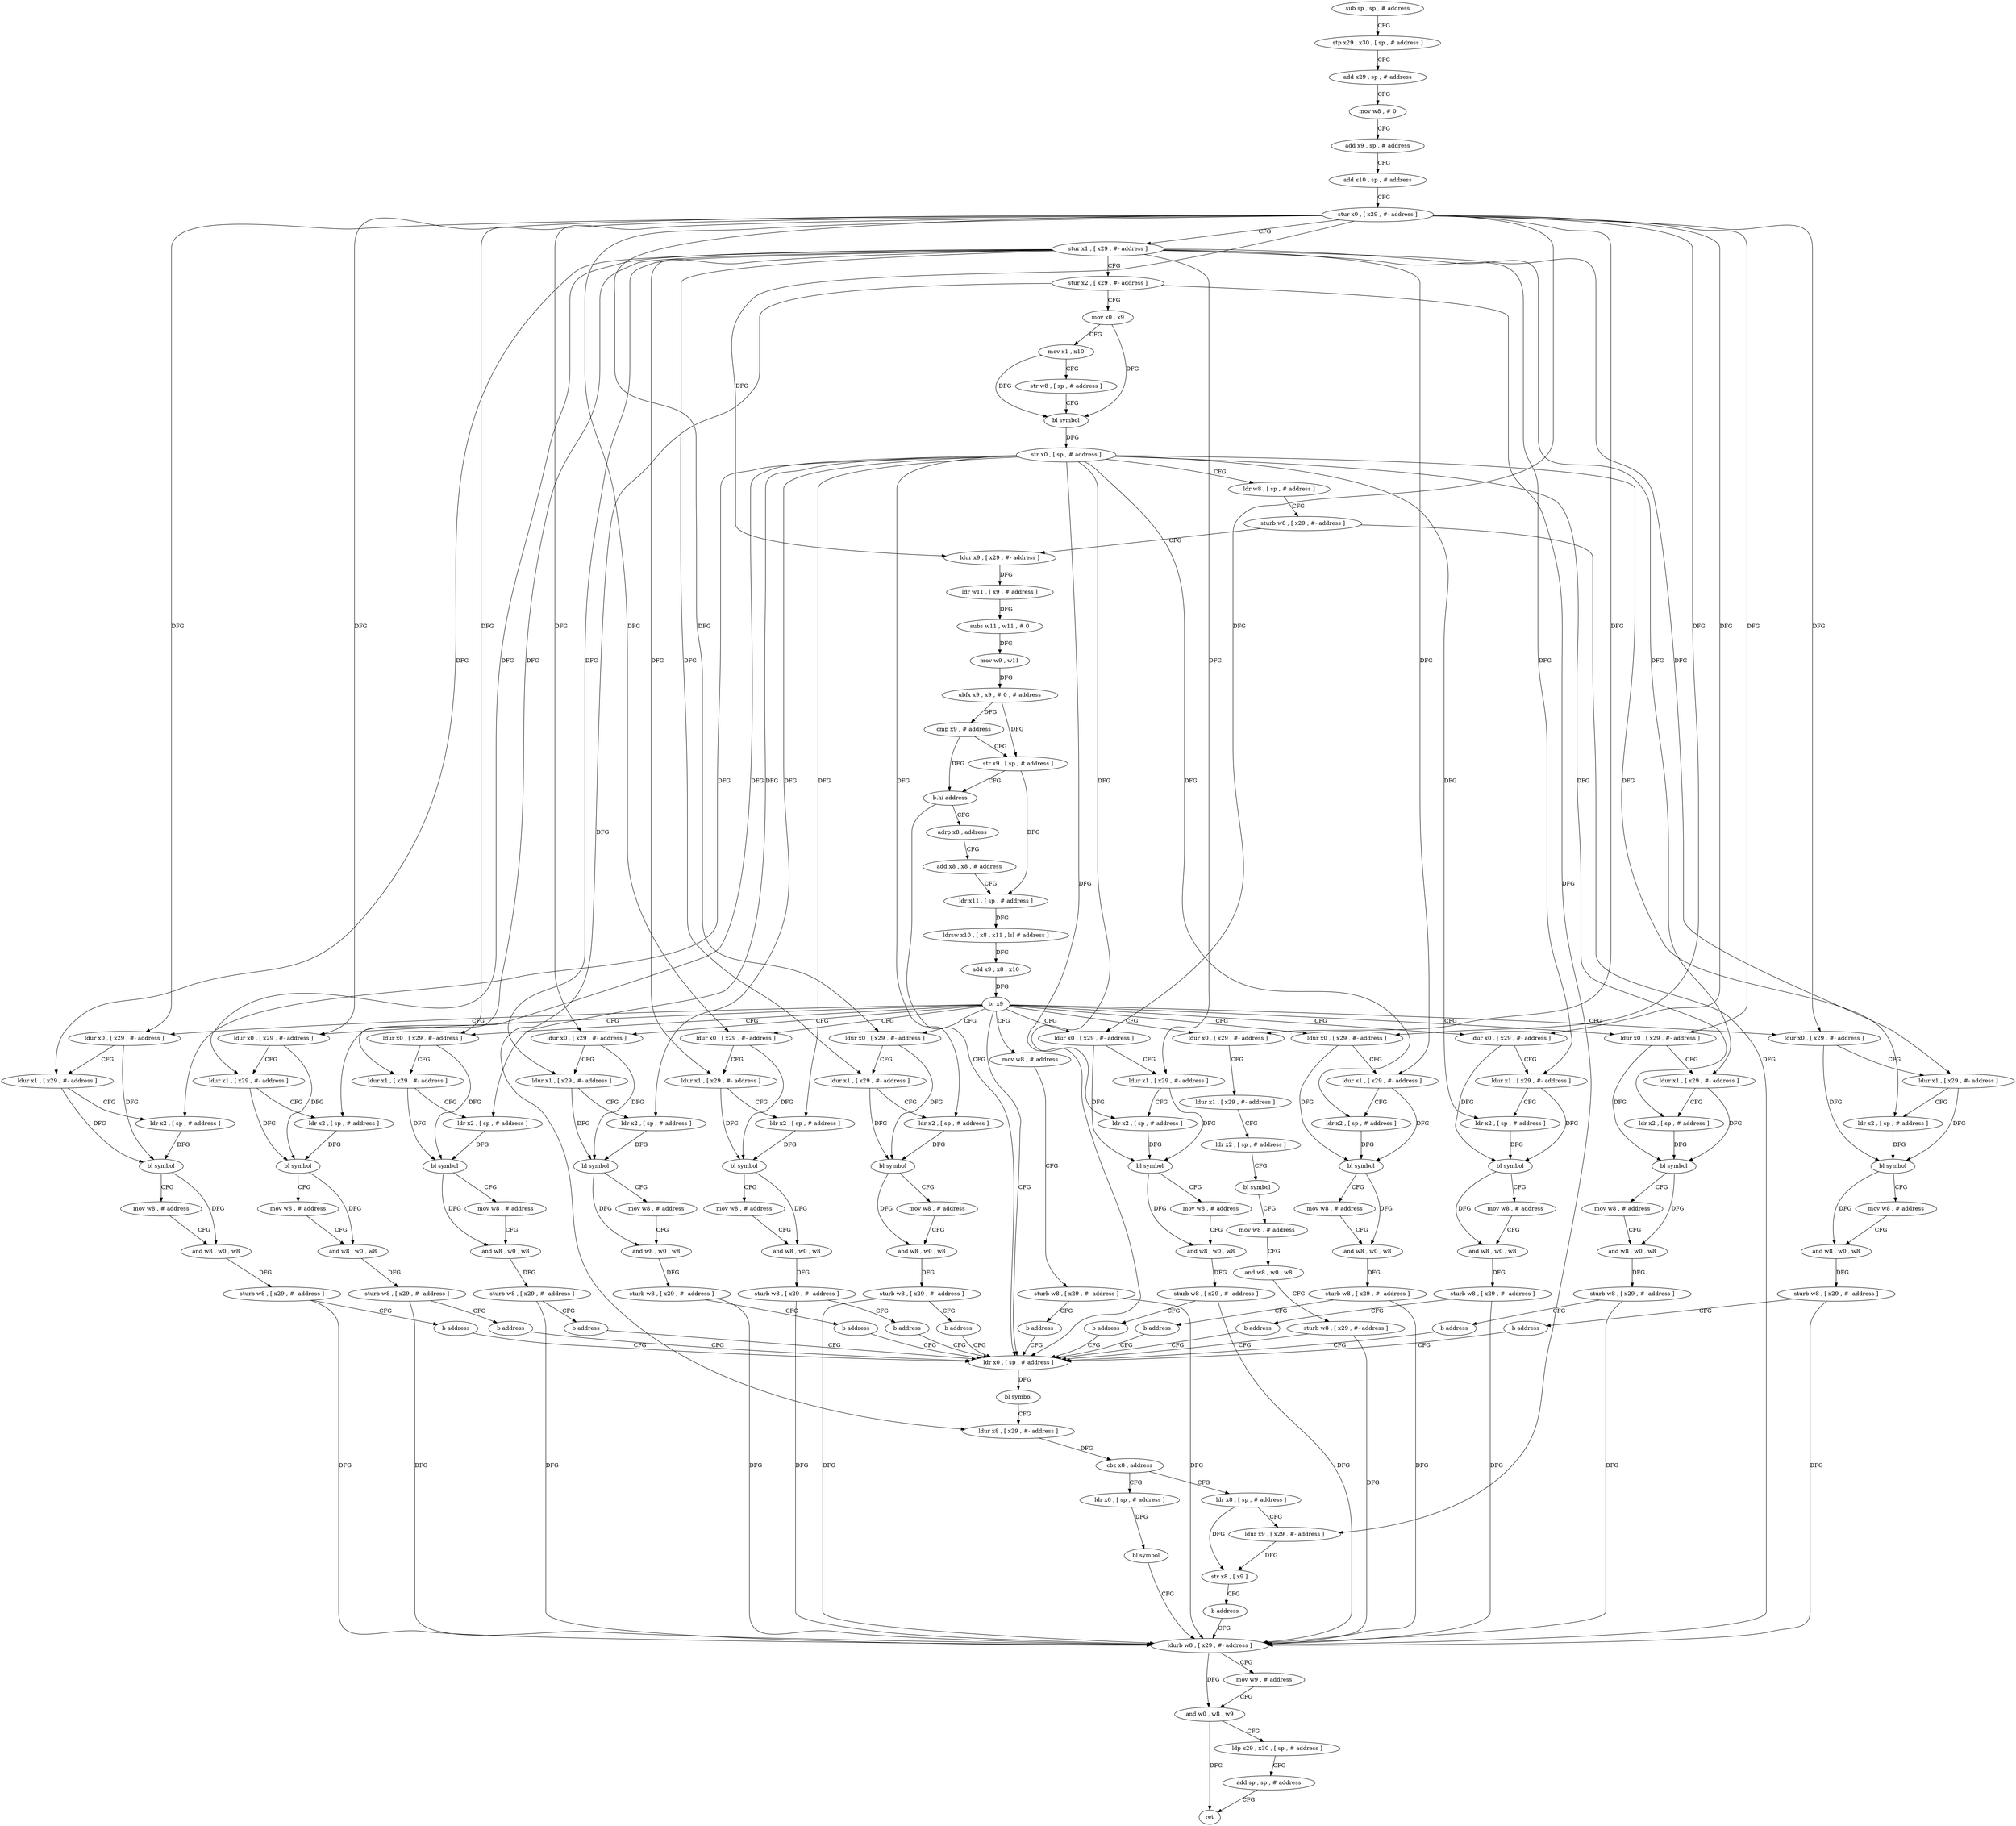 digraph "func" {
"174360" [label = "sub sp , sp , # address" ]
"174364" [label = "stp x29 , x30 , [ sp , # address ]" ]
"174368" [label = "add x29 , sp , # address" ]
"174372" [label = "mov w8 , # 0" ]
"174376" [label = "add x9 , sp , # address" ]
"174380" [label = "add x10 , sp , # address" ]
"174384" [label = "stur x0 , [ x29 , #- address ]" ]
"174388" [label = "stur x1 , [ x29 , #- address ]" ]
"174392" [label = "stur x2 , [ x29 , #- address ]" ]
"174396" [label = "mov x0 , x9" ]
"174400" [label = "mov x1 , x10" ]
"174404" [label = "str w8 , [ sp , # address ]" ]
"174408" [label = "bl symbol" ]
"174412" [label = "str x0 , [ sp , # address ]" ]
"174416" [label = "ldr w8 , [ sp , # address ]" ]
"174420" [label = "sturb w8 , [ x29 , #- address ]" ]
"174424" [label = "ldur x9 , [ x29 , #- address ]" ]
"174428" [label = "ldr w11 , [ x9 , # address ]" ]
"174432" [label = "subs w11 , w11 , # 0" ]
"174436" [label = "mov w9 , w11" ]
"174440" [label = "ubfx x9 , x9 , # 0 , # address" ]
"174444" [label = "cmp x9 , # address" ]
"174448" [label = "str x9 , [ sp , # address ]" ]
"174452" [label = "b.hi address" ]
"174872" [label = "ldr x0 , [ sp , # address ]" ]
"174456" [label = "adrp x8 , address" ]
"174876" [label = "bl symbol" ]
"174880" [label = "ldur x8 , [ x29 , #- address ]" ]
"174884" [label = "cbz x8 , address" ]
"174904" [label = "ldr x0 , [ sp , # address ]" ]
"174888" [label = "ldr x8 , [ sp , # address ]" ]
"174460" [label = "add x8 , x8 , # address" ]
"174464" [label = "ldr x11 , [ sp , # address ]" ]
"174468" [label = "ldrsw x10 , [ x8 , x11 , lsl # address ]" ]
"174472" [label = "add x9 , x8 , x10" ]
"174476" [label = "br x9" ]
"174480" [label = "mov w8 , # address" ]
"174492" [label = "ldur x0 , [ x29 , #- address ]" ]
"174524" [label = "ldur x0 , [ x29 , #- address ]" ]
"174556" [label = "ldur x0 , [ x29 , #- address ]" ]
"174588" [label = "ldur x0 , [ x29 , #- address ]" ]
"174620" [label = "ldur x0 , [ x29 , #- address ]" ]
"174652" [label = "ldur x0 , [ x29 , #- address ]" ]
"174684" [label = "ldur x0 , [ x29 , #- address ]" ]
"174716" [label = "ldur x0 , [ x29 , #- address ]" ]
"174748" [label = "ldur x0 , [ x29 , #- address ]" ]
"174780" [label = "ldur x0 , [ x29 , #- address ]" ]
"174812" [label = "ldur x0 , [ x29 , #- address ]" ]
"174844" [label = "ldur x0 , [ x29 , #- address ]" ]
"174908" [label = "bl symbol" ]
"174912" [label = "ldurb w8 , [ x29 , #- address ]" ]
"174892" [label = "ldur x9 , [ x29 , #- address ]" ]
"174896" [label = "str x8 , [ x9 ]" ]
"174900" [label = "b address" ]
"174484" [label = "sturb w8 , [ x29 , #- address ]" ]
"174488" [label = "b address" ]
"174496" [label = "ldur x1 , [ x29 , #- address ]" ]
"174500" [label = "ldr x2 , [ sp , # address ]" ]
"174504" [label = "bl symbol" ]
"174508" [label = "mov w8 , # address" ]
"174512" [label = "and w8 , w0 , w8" ]
"174516" [label = "sturb w8 , [ x29 , #- address ]" ]
"174520" [label = "b address" ]
"174528" [label = "ldur x1 , [ x29 , #- address ]" ]
"174532" [label = "ldr x2 , [ sp , # address ]" ]
"174536" [label = "bl symbol" ]
"174540" [label = "mov w8 , # address" ]
"174544" [label = "and w8 , w0 , w8" ]
"174548" [label = "sturb w8 , [ x29 , #- address ]" ]
"174552" [label = "b address" ]
"174560" [label = "ldur x1 , [ x29 , #- address ]" ]
"174564" [label = "ldr x2 , [ sp , # address ]" ]
"174568" [label = "bl symbol" ]
"174572" [label = "mov w8 , # address" ]
"174576" [label = "and w8 , w0 , w8" ]
"174580" [label = "sturb w8 , [ x29 , #- address ]" ]
"174584" [label = "b address" ]
"174592" [label = "ldur x1 , [ x29 , #- address ]" ]
"174596" [label = "ldr x2 , [ sp , # address ]" ]
"174600" [label = "bl symbol" ]
"174604" [label = "mov w8 , # address" ]
"174608" [label = "and w8 , w0 , w8" ]
"174612" [label = "sturb w8 , [ x29 , #- address ]" ]
"174616" [label = "b address" ]
"174624" [label = "ldur x1 , [ x29 , #- address ]" ]
"174628" [label = "ldr x2 , [ sp , # address ]" ]
"174632" [label = "bl symbol" ]
"174636" [label = "mov w8 , # address" ]
"174640" [label = "and w8 , w0 , w8" ]
"174644" [label = "sturb w8 , [ x29 , #- address ]" ]
"174648" [label = "b address" ]
"174656" [label = "ldur x1 , [ x29 , #- address ]" ]
"174660" [label = "ldr x2 , [ sp , # address ]" ]
"174664" [label = "bl symbol" ]
"174668" [label = "mov w8 , # address" ]
"174672" [label = "and w8 , w0 , w8" ]
"174676" [label = "sturb w8 , [ x29 , #- address ]" ]
"174680" [label = "b address" ]
"174688" [label = "ldur x1 , [ x29 , #- address ]" ]
"174692" [label = "ldr x2 , [ sp , # address ]" ]
"174696" [label = "bl symbol" ]
"174700" [label = "mov w8 , # address" ]
"174704" [label = "and w8 , w0 , w8" ]
"174708" [label = "sturb w8 , [ x29 , #- address ]" ]
"174712" [label = "b address" ]
"174720" [label = "ldur x1 , [ x29 , #- address ]" ]
"174724" [label = "ldr x2 , [ sp , # address ]" ]
"174728" [label = "bl symbol" ]
"174732" [label = "mov w8 , # address" ]
"174736" [label = "and w8 , w0 , w8" ]
"174740" [label = "sturb w8 , [ x29 , #- address ]" ]
"174744" [label = "b address" ]
"174752" [label = "ldur x1 , [ x29 , #- address ]" ]
"174756" [label = "ldr x2 , [ sp , # address ]" ]
"174760" [label = "bl symbol" ]
"174764" [label = "mov w8 , # address" ]
"174768" [label = "and w8 , w0 , w8" ]
"174772" [label = "sturb w8 , [ x29 , #- address ]" ]
"174776" [label = "b address" ]
"174784" [label = "ldur x1 , [ x29 , #- address ]" ]
"174788" [label = "ldr x2 , [ sp , # address ]" ]
"174792" [label = "bl symbol" ]
"174796" [label = "mov w8 , # address" ]
"174800" [label = "and w8 , w0 , w8" ]
"174804" [label = "sturb w8 , [ x29 , #- address ]" ]
"174808" [label = "b address" ]
"174816" [label = "ldur x1 , [ x29 , #- address ]" ]
"174820" [label = "ldr x2 , [ sp , # address ]" ]
"174824" [label = "bl symbol" ]
"174828" [label = "mov w8 , # address" ]
"174832" [label = "and w8 , w0 , w8" ]
"174836" [label = "sturb w8 , [ x29 , #- address ]" ]
"174840" [label = "b address" ]
"174848" [label = "ldur x1 , [ x29 , #- address ]" ]
"174852" [label = "ldr x2 , [ sp , # address ]" ]
"174856" [label = "bl symbol" ]
"174860" [label = "mov w8 , # address" ]
"174864" [label = "and w8 , w0 , w8" ]
"174868" [label = "sturb w8 , [ x29 , #- address ]" ]
"174916" [label = "mov w9 , # address" ]
"174920" [label = "and w0 , w8 , w9" ]
"174924" [label = "ldp x29 , x30 , [ sp , # address ]" ]
"174928" [label = "add sp , sp , # address" ]
"174932" [label = "ret" ]
"174360" -> "174364" [ label = "CFG" ]
"174364" -> "174368" [ label = "CFG" ]
"174368" -> "174372" [ label = "CFG" ]
"174372" -> "174376" [ label = "CFG" ]
"174376" -> "174380" [ label = "CFG" ]
"174380" -> "174384" [ label = "CFG" ]
"174384" -> "174388" [ label = "CFG" ]
"174384" -> "174424" [ label = "DFG" ]
"174384" -> "174492" [ label = "DFG" ]
"174384" -> "174524" [ label = "DFG" ]
"174384" -> "174556" [ label = "DFG" ]
"174384" -> "174588" [ label = "DFG" ]
"174384" -> "174620" [ label = "DFG" ]
"174384" -> "174652" [ label = "DFG" ]
"174384" -> "174684" [ label = "DFG" ]
"174384" -> "174716" [ label = "DFG" ]
"174384" -> "174748" [ label = "DFG" ]
"174384" -> "174780" [ label = "DFG" ]
"174384" -> "174812" [ label = "DFG" ]
"174384" -> "174844" [ label = "DFG" ]
"174388" -> "174392" [ label = "CFG" ]
"174388" -> "174496" [ label = "DFG" ]
"174388" -> "174528" [ label = "DFG" ]
"174388" -> "174560" [ label = "DFG" ]
"174388" -> "174592" [ label = "DFG" ]
"174388" -> "174624" [ label = "DFG" ]
"174388" -> "174656" [ label = "DFG" ]
"174388" -> "174688" [ label = "DFG" ]
"174388" -> "174720" [ label = "DFG" ]
"174388" -> "174752" [ label = "DFG" ]
"174388" -> "174784" [ label = "DFG" ]
"174388" -> "174816" [ label = "DFG" ]
"174392" -> "174396" [ label = "CFG" ]
"174392" -> "174880" [ label = "DFG" ]
"174392" -> "174892" [ label = "DFG" ]
"174396" -> "174400" [ label = "CFG" ]
"174396" -> "174408" [ label = "DFG" ]
"174400" -> "174404" [ label = "CFG" ]
"174400" -> "174408" [ label = "DFG" ]
"174404" -> "174408" [ label = "CFG" ]
"174408" -> "174412" [ label = "DFG" ]
"174412" -> "174416" [ label = "CFG" ]
"174412" -> "174872" [ label = "DFG" ]
"174412" -> "174500" [ label = "DFG" ]
"174412" -> "174532" [ label = "DFG" ]
"174412" -> "174564" [ label = "DFG" ]
"174412" -> "174596" [ label = "DFG" ]
"174412" -> "174628" [ label = "DFG" ]
"174412" -> "174660" [ label = "DFG" ]
"174412" -> "174692" [ label = "DFG" ]
"174412" -> "174724" [ label = "DFG" ]
"174412" -> "174756" [ label = "DFG" ]
"174412" -> "174788" [ label = "DFG" ]
"174412" -> "174820" [ label = "DFG" ]
"174416" -> "174420" [ label = "CFG" ]
"174420" -> "174424" [ label = "CFG" ]
"174420" -> "174912" [ label = "DFG" ]
"174424" -> "174428" [ label = "DFG" ]
"174428" -> "174432" [ label = "DFG" ]
"174432" -> "174436" [ label = "DFG" ]
"174436" -> "174440" [ label = "DFG" ]
"174440" -> "174444" [ label = "DFG" ]
"174440" -> "174448" [ label = "DFG" ]
"174444" -> "174448" [ label = "CFG" ]
"174444" -> "174452" [ label = "DFG" ]
"174448" -> "174452" [ label = "CFG" ]
"174448" -> "174464" [ label = "DFG" ]
"174452" -> "174872" [ label = "CFG" ]
"174452" -> "174456" [ label = "CFG" ]
"174872" -> "174876" [ label = "DFG" ]
"174456" -> "174460" [ label = "CFG" ]
"174876" -> "174880" [ label = "CFG" ]
"174880" -> "174884" [ label = "DFG" ]
"174884" -> "174904" [ label = "CFG" ]
"174884" -> "174888" [ label = "CFG" ]
"174904" -> "174908" [ label = "DFG" ]
"174888" -> "174892" [ label = "CFG" ]
"174888" -> "174896" [ label = "DFG" ]
"174460" -> "174464" [ label = "CFG" ]
"174464" -> "174468" [ label = "DFG" ]
"174468" -> "174472" [ label = "DFG" ]
"174472" -> "174476" [ label = "DFG" ]
"174476" -> "174480" [ label = "CFG" ]
"174476" -> "174492" [ label = "CFG" ]
"174476" -> "174524" [ label = "CFG" ]
"174476" -> "174556" [ label = "CFG" ]
"174476" -> "174588" [ label = "CFG" ]
"174476" -> "174620" [ label = "CFG" ]
"174476" -> "174652" [ label = "CFG" ]
"174476" -> "174684" [ label = "CFG" ]
"174476" -> "174716" [ label = "CFG" ]
"174476" -> "174748" [ label = "CFG" ]
"174476" -> "174780" [ label = "CFG" ]
"174476" -> "174812" [ label = "CFG" ]
"174476" -> "174844" [ label = "CFG" ]
"174476" -> "174872" [ label = "CFG" ]
"174480" -> "174484" [ label = "CFG" ]
"174492" -> "174496" [ label = "CFG" ]
"174492" -> "174504" [ label = "DFG" ]
"174524" -> "174528" [ label = "CFG" ]
"174524" -> "174536" [ label = "DFG" ]
"174556" -> "174560" [ label = "CFG" ]
"174556" -> "174568" [ label = "DFG" ]
"174588" -> "174592" [ label = "CFG" ]
"174588" -> "174600" [ label = "DFG" ]
"174620" -> "174624" [ label = "CFG" ]
"174620" -> "174632" [ label = "DFG" ]
"174652" -> "174656" [ label = "CFG" ]
"174652" -> "174664" [ label = "DFG" ]
"174684" -> "174688" [ label = "CFG" ]
"174684" -> "174696" [ label = "DFG" ]
"174716" -> "174720" [ label = "CFG" ]
"174716" -> "174728" [ label = "DFG" ]
"174748" -> "174752" [ label = "CFG" ]
"174748" -> "174760" [ label = "DFG" ]
"174780" -> "174784" [ label = "CFG" ]
"174780" -> "174792" [ label = "DFG" ]
"174812" -> "174816" [ label = "CFG" ]
"174812" -> "174824" [ label = "DFG" ]
"174844" -> "174848" [ label = "CFG" ]
"174908" -> "174912" [ label = "CFG" ]
"174912" -> "174916" [ label = "CFG" ]
"174912" -> "174920" [ label = "DFG" ]
"174892" -> "174896" [ label = "DFG" ]
"174896" -> "174900" [ label = "CFG" ]
"174900" -> "174912" [ label = "CFG" ]
"174484" -> "174488" [ label = "CFG" ]
"174484" -> "174912" [ label = "DFG" ]
"174488" -> "174872" [ label = "CFG" ]
"174496" -> "174500" [ label = "CFG" ]
"174496" -> "174504" [ label = "DFG" ]
"174500" -> "174504" [ label = "DFG" ]
"174504" -> "174508" [ label = "CFG" ]
"174504" -> "174512" [ label = "DFG" ]
"174508" -> "174512" [ label = "CFG" ]
"174512" -> "174516" [ label = "DFG" ]
"174516" -> "174520" [ label = "CFG" ]
"174516" -> "174912" [ label = "DFG" ]
"174520" -> "174872" [ label = "CFG" ]
"174528" -> "174532" [ label = "CFG" ]
"174528" -> "174536" [ label = "DFG" ]
"174532" -> "174536" [ label = "DFG" ]
"174536" -> "174540" [ label = "CFG" ]
"174536" -> "174544" [ label = "DFG" ]
"174540" -> "174544" [ label = "CFG" ]
"174544" -> "174548" [ label = "DFG" ]
"174548" -> "174552" [ label = "CFG" ]
"174548" -> "174912" [ label = "DFG" ]
"174552" -> "174872" [ label = "CFG" ]
"174560" -> "174564" [ label = "CFG" ]
"174560" -> "174568" [ label = "DFG" ]
"174564" -> "174568" [ label = "DFG" ]
"174568" -> "174572" [ label = "CFG" ]
"174568" -> "174576" [ label = "DFG" ]
"174572" -> "174576" [ label = "CFG" ]
"174576" -> "174580" [ label = "DFG" ]
"174580" -> "174584" [ label = "CFG" ]
"174580" -> "174912" [ label = "DFG" ]
"174584" -> "174872" [ label = "CFG" ]
"174592" -> "174596" [ label = "CFG" ]
"174592" -> "174600" [ label = "DFG" ]
"174596" -> "174600" [ label = "DFG" ]
"174600" -> "174604" [ label = "CFG" ]
"174600" -> "174608" [ label = "DFG" ]
"174604" -> "174608" [ label = "CFG" ]
"174608" -> "174612" [ label = "DFG" ]
"174612" -> "174616" [ label = "CFG" ]
"174612" -> "174912" [ label = "DFG" ]
"174616" -> "174872" [ label = "CFG" ]
"174624" -> "174628" [ label = "CFG" ]
"174624" -> "174632" [ label = "DFG" ]
"174628" -> "174632" [ label = "DFG" ]
"174632" -> "174636" [ label = "CFG" ]
"174632" -> "174640" [ label = "DFG" ]
"174636" -> "174640" [ label = "CFG" ]
"174640" -> "174644" [ label = "DFG" ]
"174644" -> "174648" [ label = "CFG" ]
"174644" -> "174912" [ label = "DFG" ]
"174648" -> "174872" [ label = "CFG" ]
"174656" -> "174660" [ label = "CFG" ]
"174656" -> "174664" [ label = "DFG" ]
"174660" -> "174664" [ label = "DFG" ]
"174664" -> "174668" [ label = "CFG" ]
"174664" -> "174672" [ label = "DFG" ]
"174668" -> "174672" [ label = "CFG" ]
"174672" -> "174676" [ label = "DFG" ]
"174676" -> "174680" [ label = "CFG" ]
"174676" -> "174912" [ label = "DFG" ]
"174680" -> "174872" [ label = "CFG" ]
"174688" -> "174692" [ label = "CFG" ]
"174688" -> "174696" [ label = "DFG" ]
"174692" -> "174696" [ label = "DFG" ]
"174696" -> "174700" [ label = "CFG" ]
"174696" -> "174704" [ label = "DFG" ]
"174700" -> "174704" [ label = "CFG" ]
"174704" -> "174708" [ label = "DFG" ]
"174708" -> "174712" [ label = "CFG" ]
"174708" -> "174912" [ label = "DFG" ]
"174712" -> "174872" [ label = "CFG" ]
"174720" -> "174724" [ label = "CFG" ]
"174720" -> "174728" [ label = "DFG" ]
"174724" -> "174728" [ label = "DFG" ]
"174728" -> "174732" [ label = "CFG" ]
"174728" -> "174736" [ label = "DFG" ]
"174732" -> "174736" [ label = "CFG" ]
"174736" -> "174740" [ label = "DFG" ]
"174740" -> "174744" [ label = "CFG" ]
"174740" -> "174912" [ label = "DFG" ]
"174744" -> "174872" [ label = "CFG" ]
"174752" -> "174756" [ label = "CFG" ]
"174752" -> "174760" [ label = "DFG" ]
"174756" -> "174760" [ label = "DFG" ]
"174760" -> "174764" [ label = "CFG" ]
"174760" -> "174768" [ label = "DFG" ]
"174764" -> "174768" [ label = "CFG" ]
"174768" -> "174772" [ label = "DFG" ]
"174772" -> "174776" [ label = "CFG" ]
"174772" -> "174912" [ label = "DFG" ]
"174776" -> "174872" [ label = "CFG" ]
"174784" -> "174788" [ label = "CFG" ]
"174784" -> "174792" [ label = "DFG" ]
"174788" -> "174792" [ label = "DFG" ]
"174792" -> "174796" [ label = "CFG" ]
"174792" -> "174800" [ label = "DFG" ]
"174796" -> "174800" [ label = "CFG" ]
"174800" -> "174804" [ label = "DFG" ]
"174804" -> "174808" [ label = "CFG" ]
"174804" -> "174912" [ label = "DFG" ]
"174808" -> "174872" [ label = "CFG" ]
"174816" -> "174820" [ label = "CFG" ]
"174816" -> "174824" [ label = "DFG" ]
"174820" -> "174824" [ label = "DFG" ]
"174824" -> "174828" [ label = "CFG" ]
"174824" -> "174832" [ label = "DFG" ]
"174828" -> "174832" [ label = "CFG" ]
"174832" -> "174836" [ label = "DFG" ]
"174836" -> "174840" [ label = "CFG" ]
"174836" -> "174912" [ label = "DFG" ]
"174840" -> "174872" [ label = "CFG" ]
"174848" -> "174852" [ label = "CFG" ]
"174852" -> "174856" [ label = "CFG" ]
"174856" -> "174860" [ label = "CFG" ]
"174860" -> "174864" [ label = "CFG" ]
"174864" -> "174868" [ label = "CFG" ]
"174868" -> "174872" [ label = "CFG" ]
"174868" -> "174912" [ label = "DFG" ]
"174916" -> "174920" [ label = "CFG" ]
"174920" -> "174924" [ label = "CFG" ]
"174920" -> "174932" [ label = "DFG" ]
"174924" -> "174928" [ label = "CFG" ]
"174928" -> "174932" [ label = "CFG" ]
}
